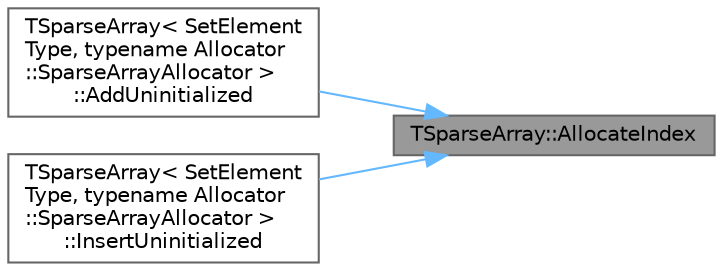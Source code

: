 digraph "TSparseArray::AllocateIndex"
{
 // INTERACTIVE_SVG=YES
 // LATEX_PDF_SIZE
  bgcolor="transparent";
  edge [fontname=Helvetica,fontsize=10,labelfontname=Helvetica,labelfontsize=10];
  node [fontname=Helvetica,fontsize=10,shape=box,height=0.2,width=0.4];
  rankdir="RL";
  Node1 [id="Node000001",label="TSparseArray::AllocateIndex",height=0.2,width=0.4,color="gray40", fillcolor="grey60", style="filled", fontcolor="black",tooltip="Marks an index as allocated, and returns information about the allocation."];
  Node1 -> Node2 [id="edge1_Node000001_Node000002",dir="back",color="steelblue1",style="solid",tooltip=" "];
  Node2 [id="Node000002",label="TSparseArray\< SetElement\lType, typename Allocator\l::SparseArrayAllocator \>\l::AddUninitialized",height=0.2,width=0.4,color="grey40", fillcolor="white", style="filled",URL="$d0/db8/classTSparseArray.html#afb4ea400157f7a7f764568b45fc3bbad",tooltip=" "];
  Node1 -> Node3 [id="edge2_Node000001_Node000003",dir="back",color="steelblue1",style="solid",tooltip=" "];
  Node3 [id="Node000003",label="TSparseArray\< SetElement\lType, typename Allocator\l::SparseArrayAllocator \>\l::InsertUninitialized",height=0.2,width=0.4,color="grey40", fillcolor="white", style="filled",URL="$d0/db8/classTSparseArray.html#ac6c8057e7cc7ee50a763e1e2603b93f1",tooltip=" "];
}
